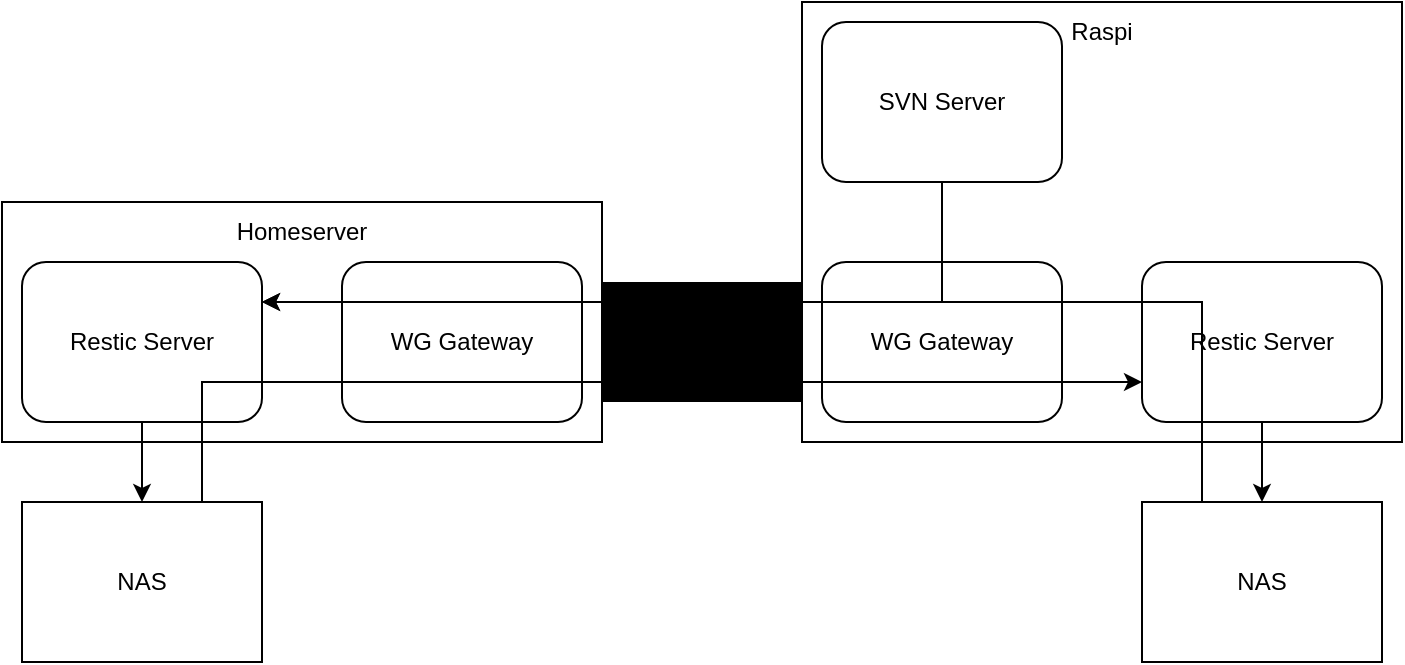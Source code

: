 <mxfile version="25.0.1">
  <diagram name="Page-1" id="3-QvNLFravKIU6IbbIXV">
    <mxGraphModel dx="805" dy="517" grid="1" gridSize="10" guides="1" tooltips="1" connect="1" arrows="1" fold="1" page="1" pageScale="1" pageWidth="827" pageHeight="1169" math="0" shadow="0">
      <root>
        <mxCell id="0" />
        <mxCell id="1" parent="0" />
        <mxCell id="kNh_vebk6bDyeSP4rpFJ-39" value="&lt;div align=&quot;left&quot;&gt;&lt;br&gt;&lt;/div&gt;" style="rounded=0;whiteSpace=wrap;html=1;" vertex="1" parent="1">
          <mxGeometry x="470" y="150" width="300" height="220" as="geometry" />
        </mxCell>
        <mxCell id="kNh_vebk6bDyeSP4rpFJ-37" value="&lt;div align=&quot;left&quot;&gt;&lt;br&gt;&lt;/div&gt;" style="rounded=0;whiteSpace=wrap;html=1;" vertex="1" parent="1">
          <mxGeometry x="70" y="250" width="300" height="120" as="geometry" />
        </mxCell>
        <mxCell id="kNh_vebk6bDyeSP4rpFJ-17" value="WG Gateway" style="rounded=1;whiteSpace=wrap;html=1;glass=0;shadow=0;" vertex="1" parent="1">
          <mxGeometry x="240" y="280" width="120" height="80" as="geometry" />
        </mxCell>
        <mxCell id="kNh_vebk6bDyeSP4rpFJ-18" value="&lt;div&gt;WG Gateway&lt;/div&gt;" style="rounded=1;whiteSpace=wrap;html=1;glass=0;shadow=0;" vertex="1" parent="1">
          <mxGeometry x="480" y="280" width="120" height="80" as="geometry" />
        </mxCell>
        <mxCell id="kNh_vebk6bDyeSP4rpFJ-20" value="" style="sketch=0;verticalLabelPosition=bottom;sketch=0;html=1;verticalAlign=top;strokeColor=none;fillColor=#000000;align=center;outlineConnect=0;pointerEvents=1;shape=mxgraph.citrix2.tunnel;strokeWidth=1;perimeterSpacing=0;dashed=1;dashPattern=1 4;" vertex="1" parent="1">
          <mxGeometry x="370" y="290" width="100" height="60" as="geometry" />
        </mxCell>
        <mxCell id="kNh_vebk6bDyeSP4rpFJ-26" style="edgeStyle=orthogonalEdgeStyle;rounded=0;orthogonalLoop=1;jettySize=auto;html=1;exitX=0.5;exitY=1;exitDx=0;exitDy=0;entryX=0.5;entryY=0;entryDx=0;entryDy=0;" edge="1" parent="1" source="kNh_vebk6bDyeSP4rpFJ-21" target="kNh_vebk6bDyeSP4rpFJ-25">
          <mxGeometry relative="1" as="geometry" />
        </mxCell>
        <mxCell id="kNh_vebk6bDyeSP4rpFJ-21" value="Restic Server" style="rounded=1;whiteSpace=wrap;html=1;glass=0;shadow=0;" vertex="1" parent="1">
          <mxGeometry x="80" y="280" width="120" height="80" as="geometry" />
        </mxCell>
        <mxCell id="kNh_vebk6bDyeSP4rpFJ-27" style="edgeStyle=orthogonalEdgeStyle;rounded=0;orthogonalLoop=1;jettySize=auto;html=1;exitX=0.5;exitY=1;exitDx=0;exitDy=0;" edge="1" parent="1" source="kNh_vebk6bDyeSP4rpFJ-22" target="kNh_vebk6bDyeSP4rpFJ-24">
          <mxGeometry relative="1" as="geometry" />
        </mxCell>
        <mxCell id="kNh_vebk6bDyeSP4rpFJ-22" value="Restic Server" style="rounded=1;whiteSpace=wrap;html=1;glass=0;shadow=0;" vertex="1" parent="1">
          <mxGeometry x="640" y="280" width="120" height="80" as="geometry" />
        </mxCell>
        <mxCell id="kNh_vebk6bDyeSP4rpFJ-31" style="edgeStyle=orthogonalEdgeStyle;rounded=0;orthogonalLoop=1;jettySize=auto;html=1;exitX=0.5;exitY=1;exitDx=0;exitDy=0;entryX=1;entryY=0.25;entryDx=0;entryDy=0;" edge="1" parent="1" source="kNh_vebk6bDyeSP4rpFJ-23" target="kNh_vebk6bDyeSP4rpFJ-21">
          <mxGeometry relative="1" as="geometry" />
        </mxCell>
        <mxCell id="kNh_vebk6bDyeSP4rpFJ-23" value="&lt;div&gt;SVN Server&lt;/div&gt;" style="rounded=1;whiteSpace=wrap;html=1;glass=0;shadow=0;" vertex="1" parent="1">
          <mxGeometry x="480" y="160" width="120" height="80" as="geometry" />
        </mxCell>
        <mxCell id="kNh_vebk6bDyeSP4rpFJ-34" style="edgeStyle=orthogonalEdgeStyle;rounded=0;orthogonalLoop=1;jettySize=auto;html=1;exitX=0.25;exitY=0;exitDx=0;exitDy=0;entryX=1;entryY=0.25;entryDx=0;entryDy=0;" edge="1" parent="1" source="kNh_vebk6bDyeSP4rpFJ-24" target="kNh_vebk6bDyeSP4rpFJ-21">
          <mxGeometry relative="1" as="geometry" />
        </mxCell>
        <mxCell id="kNh_vebk6bDyeSP4rpFJ-24" value="NAS" style="rounded=0;whiteSpace=wrap;html=1;" vertex="1" parent="1">
          <mxGeometry x="640" y="400" width="120" height="80" as="geometry" />
        </mxCell>
        <mxCell id="kNh_vebk6bDyeSP4rpFJ-32" style="edgeStyle=orthogonalEdgeStyle;rounded=0;orthogonalLoop=1;jettySize=auto;html=1;exitX=0.75;exitY=0;exitDx=0;exitDy=0;entryX=0;entryY=0.75;entryDx=0;entryDy=0;" edge="1" parent="1" source="kNh_vebk6bDyeSP4rpFJ-25" target="kNh_vebk6bDyeSP4rpFJ-22">
          <mxGeometry relative="1" as="geometry" />
        </mxCell>
        <mxCell id="kNh_vebk6bDyeSP4rpFJ-25" value="NAS" style="rounded=0;whiteSpace=wrap;html=1;" vertex="1" parent="1">
          <mxGeometry x="80" y="400" width="120" height="80" as="geometry" />
        </mxCell>
        <mxCell id="kNh_vebk6bDyeSP4rpFJ-38" value="Homeserver" style="text;html=1;align=center;verticalAlign=middle;whiteSpace=wrap;rounded=0;" vertex="1" parent="1">
          <mxGeometry x="70" y="250" width="300" height="30" as="geometry" />
        </mxCell>
        <mxCell id="kNh_vebk6bDyeSP4rpFJ-40" value="Raspi" style="text;html=1;align=center;verticalAlign=middle;whiteSpace=wrap;rounded=0;" vertex="1" parent="1">
          <mxGeometry x="470" y="150" width="300" height="30" as="geometry" />
        </mxCell>
      </root>
    </mxGraphModel>
  </diagram>
</mxfile>
